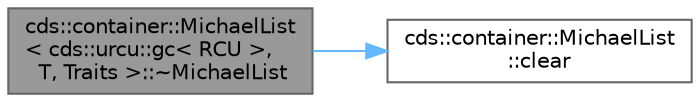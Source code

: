 digraph "cds::container::MichaelList&lt; cds::urcu::gc&lt; RCU &gt;, T, Traits &gt;::~MichaelList"
{
 // LATEX_PDF_SIZE
  bgcolor="transparent";
  edge [fontname=Helvetica,fontsize=10,labelfontname=Helvetica,labelfontsize=10];
  node [fontname=Helvetica,fontsize=10,shape=box,height=0.2,width=0.4];
  rankdir="LR";
  Node1 [id="Node000001",label="cds::container::MichaelList\l\< cds::urcu::gc\< RCU \>,\l T, Traits \>::~MichaelList",height=0.2,width=0.4,color="gray40", fillcolor="grey60", style="filled", fontcolor="black",tooltip="List destructor"];
  Node1 -> Node2 [id="edge1_Node000001_Node000002",color="steelblue1",style="solid",tooltip=" "];
  Node2 [id="Node000002",label="cds::container::MichaelList\l::clear",height=0.2,width=0.4,color="grey40", fillcolor="white", style="filled",URL="$classcds_1_1container_1_1_michael_list.html#a2e9f7c17b8136925466e78644ea32e1c",tooltip="Clears the list"];
}
